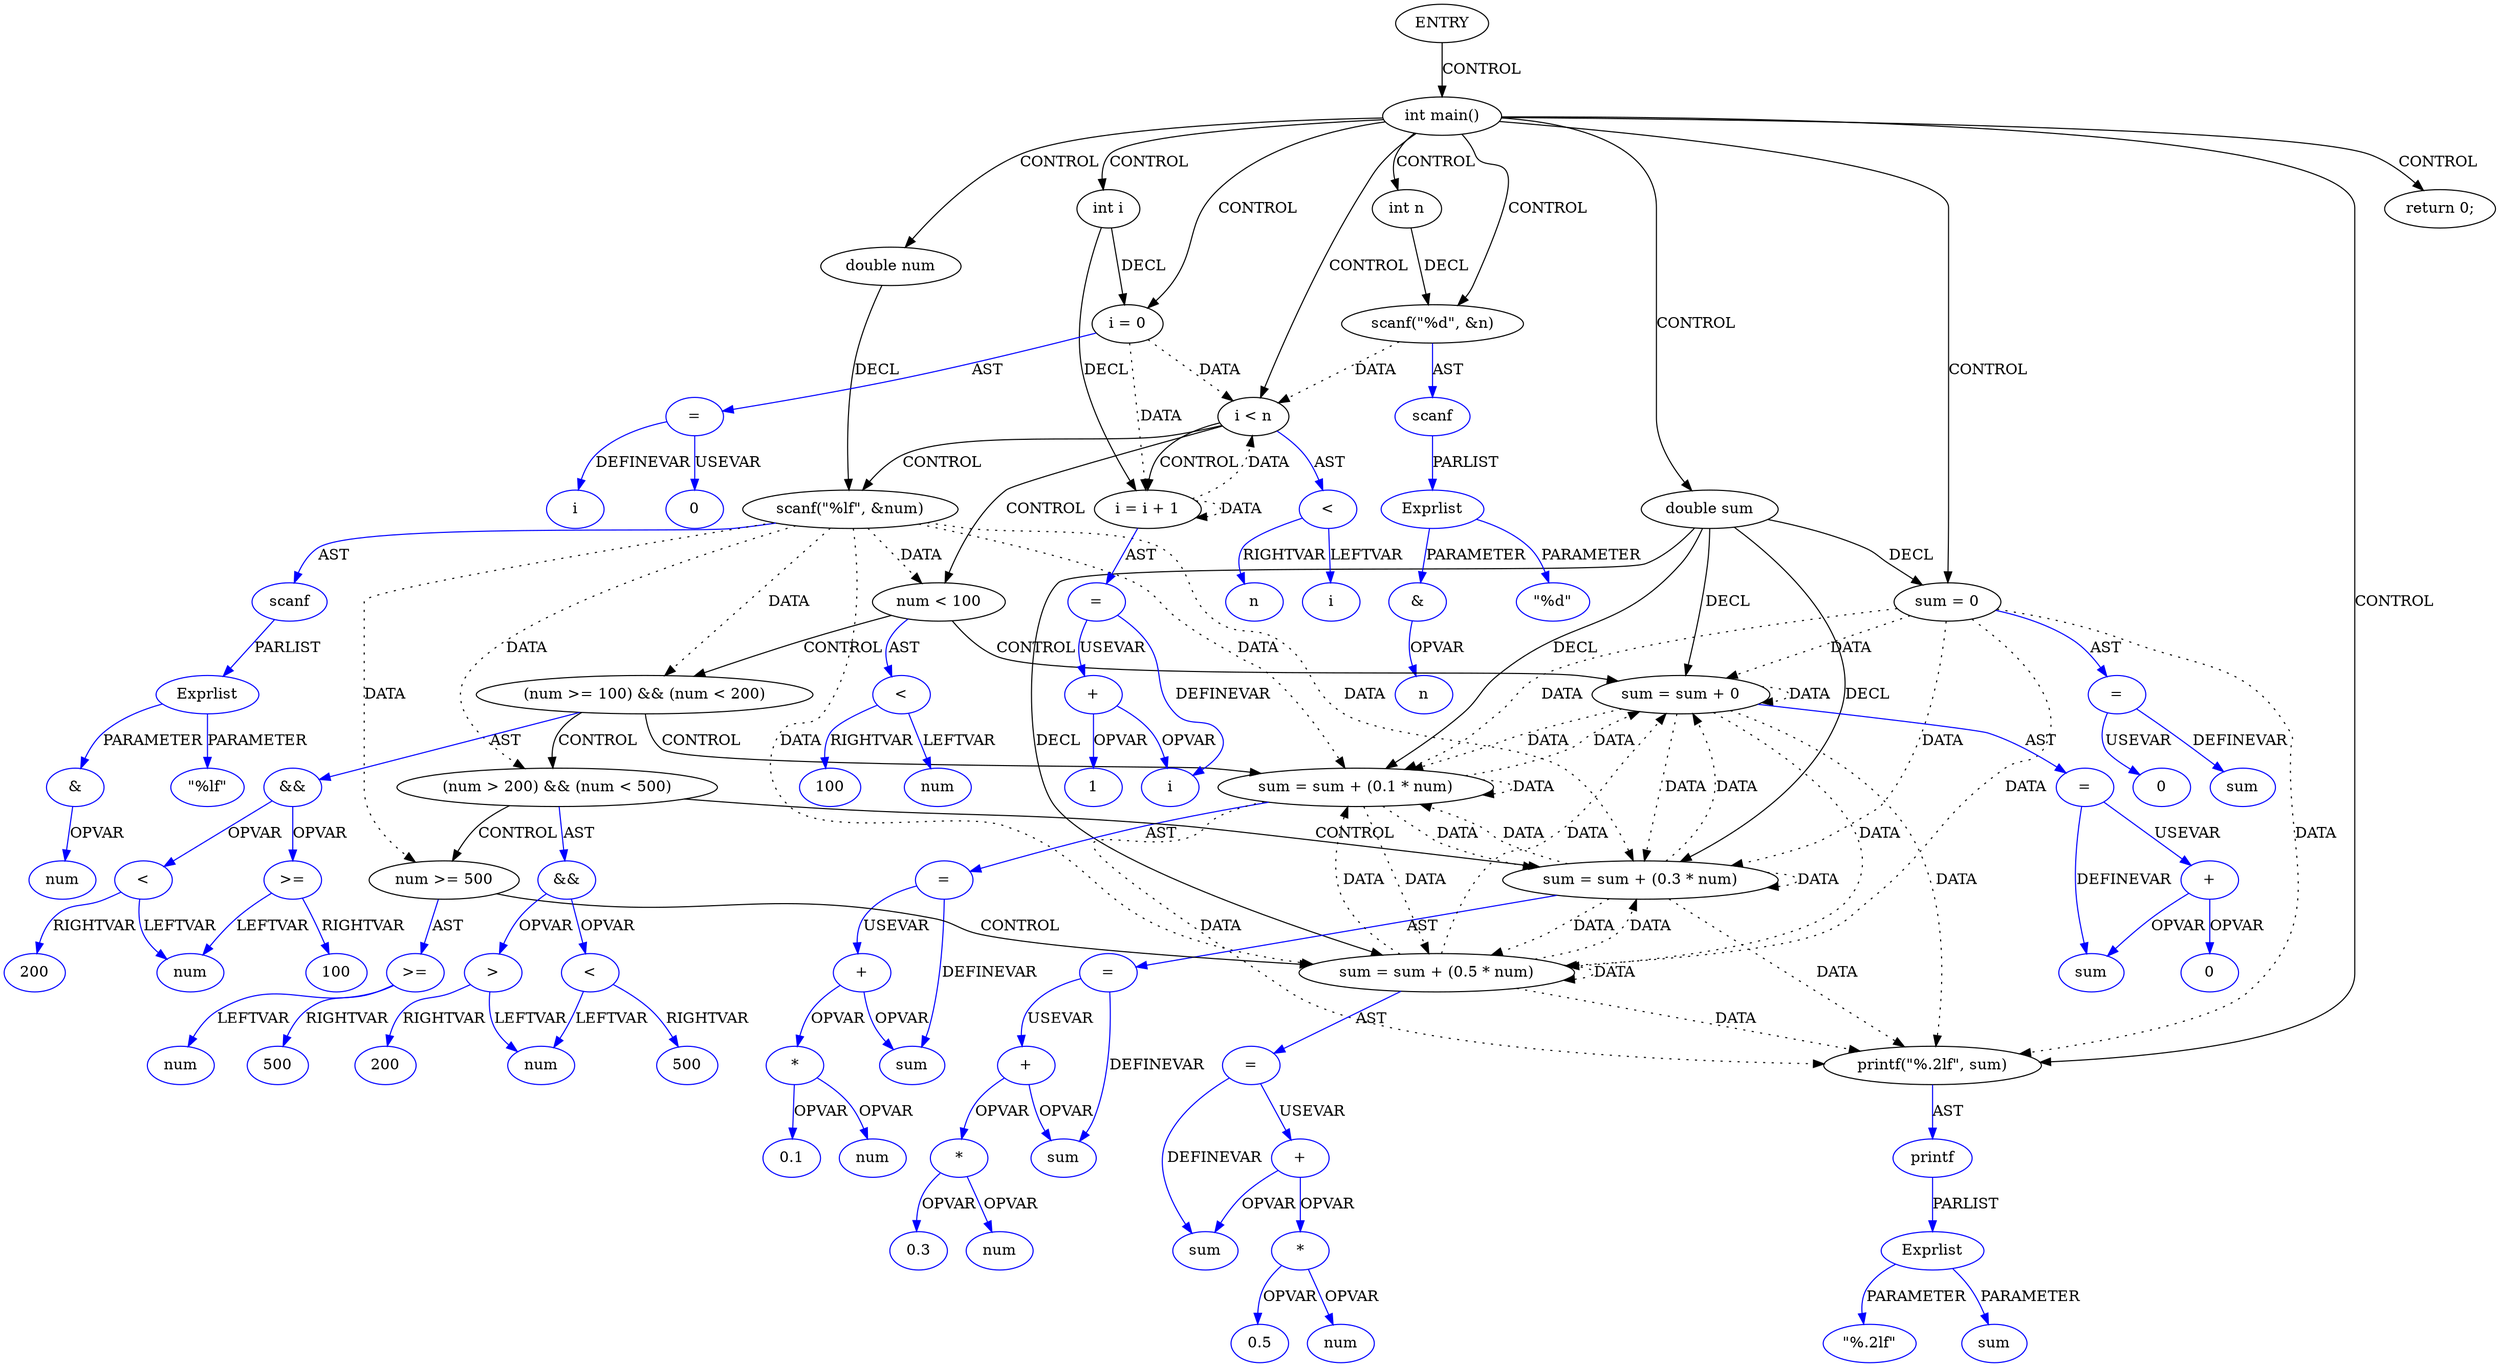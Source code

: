 digraph DotForMerge{
Node1 [label="ENTRY",type="ENTRY",coord="-1"];
Node2 [label="int main()",type="CONTROL",coord="2"];
Node4 [label="int i",type="DECL",coord="4",varname="i",vartype="int"];
Node5 [label="int n",type="DECL",coord="4",varname="n",vartype="int"];
Node6 [label="double num",type="DECL",coord="5",varname="num",vartype="double"];
Node7 [label="double sum",type="DECL",coord="5",varname="sum",vartype="double"];
Node8 [label="sum = 0",type="ASSIGN",coord="6"];
Node9 [label="=",type="ASSIGNOP",coord="6",color=blue];
Node10 [label="sum",type="VAR",coord="6",color=blue];
Node11 [label="0",type="CONST",coord="6",color=blue];
Node12 [label="scanf(\"%d\", &n)",type="CALL",coord="7"];
Node13 [label="scanf",type="FUNCNAME",coord="7",color=blue];
Node14 [label="Exprlist",type="EXPRS",coord="7",color=blue];
Node15 [label="\"%d\"",type="CONST",coord="7",color=blue];
Node16 [label="&",type="OP",coord="7",color=blue];
Node17 [label="n",type="VAR",coord="7",color=blue];
Node18 [label="i = 0",type="ASSIGN",coord="8"];
Node19 [label="=",type="ASSIGNOP",coord="8",color=blue];
Node20 [label="i",type="VAR",coord="8",color=blue];
Node21 [label="0",type="CONST",coord="8",color=blue];
Node22 [label="i < n",type="CONTROL",coord="8"];
Node25 [label="scanf(\"%lf\", &num)",type="CALL",coord="10"];
Node26 [label="scanf",type="FUNCNAME",coord="10",color=blue];
Node27 [label="Exprlist",type="EXPRS",coord="10",color=blue];
Node28 [label="\"%lf\"",type="CONST",coord="10",color=blue];
Node29 [label="&",type="OP",coord="10",color=blue];
Node30 [label="num",type="VAR",coord="10",color=blue];
Node31 [label="num < 100",type="CONTROL",coord="11"];
Node33 [label="sum = sum + 0",type="ASSIGN",coord="13"];
Node34 [label="=",type="ASSIGNOP",coord="13",color=blue];
Node35 [label="sum",type="VAR",coord="13",color=blue];
Node36 [label="+",type="OP",coord="13",color=blue];
Node37 [label="0",type="CONST",coord="13",color=blue];
Node38 [label="(num >= 100) && (num < 200)",type="CONTROL",coord="14"];
Node40 [label="sum = sum + (0.1 * num)",type="ASSIGN",coord="15"];
Node41 [label="=",type="ASSIGNOP",coord="15",color=blue];
Node42 [label="sum",type="VAR",coord="15",color=blue];
Node43 [label="+",type="OP",coord="15",color=blue];
Node44 [label="*",type="OP",coord="15",color=blue];
Node45 [label="0.1",type="CONST",coord="15",color=blue];
Node46 [label="num",type="VAR",coord="15",color=blue];
Node47 [label="(num > 200) && (num < 500)",type="CONTROL",coord="16"];
Node49 [label="sum = sum + (0.3 * num)",type="ASSIGN",coord="18"];
Node50 [label="=",type="ASSIGNOP",coord="18",color=blue];
Node51 [label="sum",type="VAR",coord="18",color=blue];
Node52 [label="+",type="OP",coord="18",color=blue];
Node53 [label="*",type="OP",coord="18",color=blue];
Node54 [label="0.3",type="CONST",coord="18",color=blue];
Node55 [label="num",type="VAR",coord="18",color=blue];
Node56 [label="num >= 500",type="CONTROL",coord="20"];
Node58 [label="sum = sum + (0.5 * num)",type="ASSIGN",coord="21"];
Node59 [label="=",type="ASSIGNOP",coord="21",color=blue];
Node60 [label="sum",type="VAR",coord="21",color=blue];
Node61 [label="+",type="OP",coord="21",color=blue];
Node62 [label="*",type="OP",coord="21",color=blue];
Node63 [label="0.5",type="CONST",coord="21",color=blue];
Node64 [label="num",type="VAR",coord="21",color=blue];
Node65 [label=">=",type="OP",coord="20",color=blue];
Node66 [label="num",type="VAR",coord="20",color=blue];
Node67 [label="500",type="CONST",coord="20",color=blue];
Node68 [label="&&",type="OP",coord="16",color=blue];
Node69 [label=">",type="OP",coord="16",color=blue];
Node70 [label="num",type="VAR",coord="16",color=blue];
Node71 [label="200",type="CONST",coord="16",color=blue];
Node72 [label="<",type="OP",coord="16",color=blue];
Node73 [label="500",type="CONST",coord="16",color=blue];
Node74 [label="&&",type="OP",coord="14",color=blue];
Node75 [label=">=",type="OP",coord="14",color=blue];
Node76 [label="num",type="VAR",coord="14",color=blue];
Node77 [label="100",type="CONST",coord="14",color=blue];
Node78 [label="<",type="OP",coord="14",color=blue];
Node79 [label="200",type="CONST",coord="14",color=blue];
Node80 [label="<",type="OP",coord="11",color=blue];
Node81 [label="num",type="VAR",coord="11",color=blue];
Node82 [label="100",type="CONST",coord="11",color=blue];
Node83 [label="i = i + 1",type="ASSIGN",coord="8"];
Node84 [label="=",type="ASSIGNOP",coord="8",color=blue];
Node85 [label="i",type="VAR",coord="8",color=blue];
Node86 [label="+",type="OP",coord="8",color=blue];
Node87 [label="1",type="CONST",coord="8",color=blue];
Node88 [label="<",type="OP",coord="8",color=blue];
Node89 [label="i",type="VAR",coord="8",color=blue];
Node90 [label="n",type="VAR",coord="8",color=blue];
Node91 [label="printf(\"%.2lf\", sum)",type="CALL",coord="23"];
Node92 [label="printf",type="FUNCNAME",coord="23",color=blue];
Node93 [label="Exprlist",type="EXPRS",coord="23",color=blue];
Node94 [label="\"%.2lf\"",type="CONST",coord="23",color=blue];
Node95 [label="sum",type="VAR",coord="23",color=blue];
Node96 [label="return 0;",type="RETURN",coord="24"];
Node1->Node2 [label = "CONTROL" ];
Node2->Node4 [label = "CONTROL" ];
Node2->Node5 [label = "CONTROL" ];
Node2->Node6 [label = "CONTROL" ];
Node2->Node7 [label = "CONTROL" ];
Node2->Node8 [label = "CONTROL" ];
Node2->Node12 [label = "CONTROL" ];
Node2->Node18 [label = "CONTROL" ];
Node2->Node22 [label = "CONTROL" ];
Node2->Node91 [label = "CONTROL" ];
Node2->Node96 [label = "CONTROL" ];
Node22->Node25 [label = "CONTROL" ];
Node22->Node31 [label = "CONTROL" ];
Node22->Node83 [label = "CONTROL" ];
Node31->Node33 [label = "CONTROL" ];
Node31->Node38 [label = "CONTROL" ];
Node38->Node40 [label = "CONTROL" ];
Node38->Node47 [label = "CONTROL" ];
Node47->Node49 [label = "CONTROL" ];
Node47->Node56 [label = "CONTROL" ];
Node56->Node58 [label = "CONTROL" ];
Node8->Node33 [label = "DATA", style = dotted ]
Node8->Node40 [label = "DATA", style = dotted ]
Node8->Node49 [label = "DATA", style = dotted ]
Node8->Node58 [label = "DATA", style = dotted ]
Node8->Node91 [label = "DATA", style = dotted ]
Node12->Node22 [label = "DATA", style = dotted ]
Node18->Node22 [label = "DATA", style = dotted ]
Node18->Node83 [label = "DATA", style = dotted ]
Node25->Node31 [label = "DATA", style = dotted ]
Node25->Node38 [label = "DATA", style = dotted ]
Node25->Node40 [label = "DATA", style = dotted ]
Node25->Node47 [label = "DATA", style = dotted ]
Node25->Node49 [label = "DATA", style = dotted ]
Node25->Node56 [label = "DATA", style = dotted ]
Node25->Node58 [label = "DATA", style = dotted ]
Node33->Node33 [label = "DATA", style = dotted ]
Node33->Node40 [label = "DATA", style = dotted ]
Node33->Node49 [label = "DATA", style = dotted ]
Node33->Node58 [label = "DATA", style = dotted ]
Node33->Node91 [label = "DATA", style = dotted ]
Node40->Node33 [label = "DATA", style = dotted ]
Node40->Node40 [label = "DATA", style = dotted ]
Node40->Node49 [label = "DATA", style = dotted ]
Node40->Node58 [label = "DATA", style = dotted ]
Node40->Node91 [label = "DATA", style = dotted ]
Node49->Node33 [label = "DATA", style = dotted ]
Node49->Node40 [label = "DATA", style = dotted ]
Node49->Node49 [label = "DATA", style = dotted ]
Node49->Node58 [label = "DATA", style = dotted ]
Node49->Node91 [label = "DATA", style = dotted ]
Node58->Node33 [label = "DATA", style = dotted ]
Node58->Node40 [label = "DATA", style = dotted ]
Node58->Node49 [label = "DATA", style = dotted ]
Node58->Node58 [label = "DATA", style = dotted ]
Node58->Node91 [label = "DATA", style = dotted ]
Node83->Node22 [label = "DATA", style = dotted ]
Node83->Node83 [label = "DATA", style = dotted ]
Node4->Node83 [label = "DECL"]
Node4->Node18 [label = "DECL"]
Node5->Node12 [label = "DECL"]
Node6->Node25 [label = "DECL"]
Node7->Node40 [label = "DECL"]
Node7->Node58 [label = "DECL"]
Node7->Node8 [label = "DECL"]
Node7->Node49 [label = "DECL"]
Node7->Node33 [label = "DECL"]
Node8->Node9 [label = "AST" color=blue]
Node9->Node10 [label = "DEFINEVAR" color=blue]
Node9->Node11 [label = "USEVAR" color=blue]
Node12->Node13 [label = "AST" color=blue]
Node13->Node14 [label = "PARLIST" color=blue]
Node14->Node15 [label = "PARAMETER" color=blue]
Node14->Node16 [label = "PARAMETER" color=blue]
Node16->Node17 [label = "OPVAR" color=blue]
Node18->Node19 [label = "AST" color=blue]
Node19->Node20 [label = "DEFINEVAR" color=blue]
Node19->Node21 [label = "USEVAR" color=blue]
Node22->Node88 [label = "AST" color=blue]
Node25->Node26 [label = "AST" color=blue]
Node26->Node27 [label = "PARLIST" color=blue]
Node27->Node28 [label = "PARAMETER" color=blue]
Node27->Node29 [label = "PARAMETER" color=blue]
Node29->Node30 [label = "OPVAR" color=blue]
Node31->Node80 [label = "AST" color=blue]
Node33->Node34 [label = "AST" color=blue]
Node34->Node35 [label = "DEFINEVAR" color=blue]
Node34->Node36 [label = "USEVAR" color=blue]
Node36->Node35 [label = "OPVAR" color=blue]
Node36->Node37 [label = "OPVAR" color=blue]
Node38->Node74 [label = "AST" color=blue]
Node40->Node41 [label = "AST" color=blue]
Node41->Node42 [label = "DEFINEVAR" color=blue]
Node41->Node43 [label = "USEVAR" color=blue]
Node43->Node42 [label = "OPVAR" color=blue]
Node43->Node44 [label = "OPVAR" color=blue]
Node44->Node45 [label = "OPVAR" color=blue]
Node44->Node46 [label = "OPVAR" color=blue]
Node47->Node68 [label = "AST" color=blue]
Node49->Node50 [label = "AST" color=blue]
Node50->Node51 [label = "DEFINEVAR" color=blue]
Node50->Node52 [label = "USEVAR" color=blue]
Node52->Node51 [label = "OPVAR" color=blue]
Node52->Node53 [label = "OPVAR" color=blue]
Node53->Node54 [label = "OPVAR" color=blue]
Node53->Node55 [label = "OPVAR" color=blue]
Node56->Node65 [label = "AST" color=blue]
Node58->Node59 [label = "AST" color=blue]
Node59->Node60 [label = "DEFINEVAR" color=blue]
Node59->Node61 [label = "USEVAR" color=blue]
Node61->Node60 [label = "OPVAR" color=blue]
Node61->Node62 [label = "OPVAR" color=blue]
Node62->Node63 [label = "OPVAR" color=blue]
Node62->Node64 [label = "OPVAR" color=blue]
Node65->Node66 [label = "LEFTVAR" color=blue]
Node65->Node67 [label = "RIGHTVAR" color=blue]
Node68->Node69 [label = "OPVAR" color=blue]
Node68->Node72 [label = "OPVAR" color=blue]
Node69->Node70 [label = "LEFTVAR" color=blue]
Node69->Node71 [label = "RIGHTVAR" color=blue]
Node72->Node70 [label = "LEFTVAR" color=blue]
Node72->Node73 [label = "RIGHTVAR" color=blue]
Node74->Node75 [label = "OPVAR" color=blue]
Node74->Node78 [label = "OPVAR" color=blue]
Node75->Node76 [label = "LEFTVAR" color=blue]
Node75->Node77 [label = "RIGHTVAR" color=blue]
Node78->Node76 [label = "LEFTVAR" color=blue]
Node78->Node79 [label = "RIGHTVAR" color=blue]
Node80->Node81 [label = "LEFTVAR" color=blue]
Node80->Node82 [label = "RIGHTVAR" color=blue]
Node83->Node84 [label = "AST" color=blue]
Node84->Node85 [label = "DEFINEVAR" color=blue]
Node84->Node86 [label = "USEVAR" color=blue]
Node86->Node85 [label = "OPVAR" color=blue]
Node86->Node87 [label = "OPVAR" color=blue]
Node88->Node89 [label = "LEFTVAR" color=blue]
Node88->Node90 [label = "RIGHTVAR" color=blue]
Node91->Node92 [label = "AST" color=blue]
Node92->Node93 [label = "PARLIST" color=blue]
Node93->Node94 [label = "PARAMETER" color=blue]
Node93->Node95 [label = "PARAMETER" color=blue]
}
